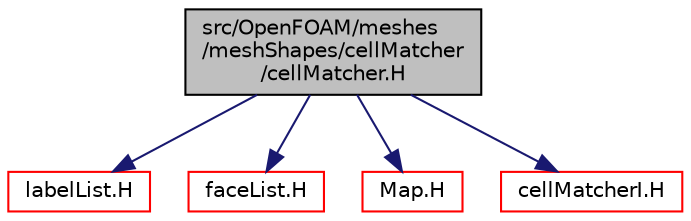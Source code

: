 digraph "src/OpenFOAM/meshes/meshShapes/cellMatcher/cellMatcher.H"
{
  bgcolor="transparent";
  edge [fontname="Helvetica",fontsize="10",labelfontname="Helvetica",labelfontsize="10"];
  node [fontname="Helvetica",fontsize="10",shape=record];
  Node1 [label="src/OpenFOAM/meshes\l/meshShapes/cellMatcher\l/cellMatcher.H",height=0.2,width=0.4,color="black", fillcolor="grey75", style="filled" fontcolor="black"];
  Node1 -> Node2 [color="midnightblue",fontsize="10",style="solid",fontname="Helvetica"];
  Node2 [label="labelList.H",height=0.2,width=0.4,color="red",URL="$labelList_8H.html"];
  Node1 -> Node3 [color="midnightblue",fontsize="10",style="solid",fontname="Helvetica"];
  Node3 [label="faceList.H",height=0.2,width=0.4,color="red",URL="$faceList_8H.html"];
  Node1 -> Node4 [color="midnightblue",fontsize="10",style="solid",fontname="Helvetica"];
  Node4 [label="Map.H",height=0.2,width=0.4,color="red",URL="$Map_8H.html"];
  Node1 -> Node5 [color="midnightblue",fontsize="10",style="solid",fontname="Helvetica"];
  Node5 [label="cellMatcherI.H",height=0.2,width=0.4,color="red",URL="$cellMatcherI_8H.html"];
}
